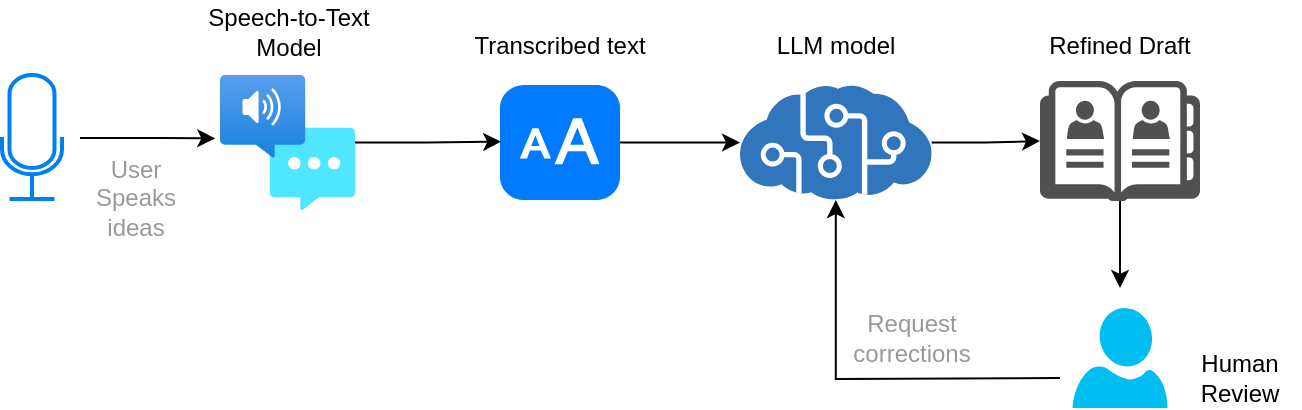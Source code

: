 <mxfile version="26.1.1">
  <diagram name="Page-1" id="PLBad71tbFdv3gAetYYm">
    <mxGraphModel dx="894" dy="514" grid="1" gridSize="10" guides="1" tooltips="1" connect="1" arrows="1" fold="1" page="1" pageScale="1" pageWidth="1100" pageHeight="850" math="0" shadow="0">
      <root>
        <mxCell id="0" />
        <mxCell id="1" parent="0" />
        <mxCell id="-A8UZ74H-OdVrFeQKU_n-2" value="" style="html=1;strokeWidth=1;shadow=0;dashed=0;shape=mxgraph.ios7.misc.text_size;fillColor=#007AFF;strokeColor=none;buttonText=;strokeColor2=#222222;fontColor=#222222;fontSize=8;verticalLabelPosition=bottom;verticalAlign=top;align=center;sketch=0;" parent="1" vertex="1">
          <mxGeometry x="430" y="258.5" width="60" height="57.5" as="geometry" />
        </mxCell>
        <mxCell id="-A8UZ74H-OdVrFeQKU_n-4" value="" style="image;aspect=fixed;html=1;points=[];align=center;fontSize=12;image=img/lib/azure2/ai_machine_learning/Speech_Services.svg;" parent="1" vertex="1">
          <mxGeometry x="290" y="253.5" width="67.5" height="67.5" as="geometry" />
        </mxCell>
        <mxCell id="-A8UZ74H-OdVrFeQKU_n-11" style="edgeStyle=orthogonalEdgeStyle;rounded=0;orthogonalLoop=1;jettySize=auto;html=1;" parent="1" source="-A8UZ74H-OdVrFeQKU_n-5" target="-A8UZ74H-OdVrFeQKU_n-6" edge="1">
          <mxGeometry relative="1" as="geometry" />
        </mxCell>
        <mxCell id="-A8UZ74H-OdVrFeQKU_n-5" value="" style="image;sketch=0;aspect=fixed;html=1;points=[];align=center;fontSize=12;image=img/lib/mscae/Cognitive_Services.svg;" parent="1" vertex="1">
          <mxGeometry x="550" y="258.5" width="95.83" height="57.5" as="geometry" />
        </mxCell>
        <mxCell id="-A8UZ74H-OdVrFeQKU_n-21" style="edgeStyle=orthogonalEdgeStyle;rounded=0;orthogonalLoop=1;jettySize=auto;html=1;" parent="1" source="-A8UZ74H-OdVrFeQKU_n-6" edge="1">
          <mxGeometry relative="1" as="geometry">
            <mxPoint x="740" y="360" as="targetPoint" />
          </mxGeometry>
        </mxCell>
        <mxCell id="-A8UZ74H-OdVrFeQKU_n-6" value="" style="sketch=0;pointerEvents=1;shadow=0;dashed=0;html=1;strokeColor=none;fillColor=#505050;labelPosition=center;verticalLabelPosition=bottom;verticalAlign=top;outlineConnect=0;align=center;shape=mxgraph.office.concepts.address_book;" parent="1" vertex="1">
          <mxGeometry x="700" y="256.56" width="80" height="59.88" as="geometry" />
        </mxCell>
        <mxCell id="-A8UZ74H-OdVrFeQKU_n-10" style="edgeStyle=orthogonalEdgeStyle;rounded=0;orthogonalLoop=1;jettySize=auto;html=1;entryX=0;entryY=0.5;entryDx=0;entryDy=0;entryPerimeter=0;" parent="1" source="-A8UZ74H-OdVrFeQKU_n-2" target="-A8UZ74H-OdVrFeQKU_n-5" edge="1">
          <mxGeometry relative="1" as="geometry" />
        </mxCell>
        <mxCell id="-A8UZ74H-OdVrFeQKU_n-12" style="edgeStyle=orthogonalEdgeStyle;rounded=0;orthogonalLoop=1;jettySize=auto;html=1;entryX=0.01;entryY=0.493;entryDx=0;entryDy=0;entryPerimeter=0;" parent="1" source="-A8UZ74H-OdVrFeQKU_n-4" target="-A8UZ74H-OdVrFeQKU_n-2" edge="1">
          <mxGeometry relative="1" as="geometry" />
        </mxCell>
        <mxCell id="-A8UZ74H-OdVrFeQKU_n-15" value="Speech-to-Text Model" style="text;html=1;align=center;verticalAlign=middle;whiteSpace=wrap;rounded=0;" parent="1" vertex="1">
          <mxGeometry x="277.5" y="216.5" width="92.5" height="30" as="geometry" />
        </mxCell>
        <mxCell id="-A8UZ74H-OdVrFeQKU_n-16" value="LLM model" style="text;html=1;align=center;verticalAlign=middle;whiteSpace=wrap;rounded=0;" parent="1" vertex="1">
          <mxGeometry x="557.92" y="223.5" width="80" height="30" as="geometry" />
        </mxCell>
        <mxCell id="-A8UZ74H-OdVrFeQKU_n-17" value="Transcribed text" style="text;html=1;align=center;verticalAlign=middle;whiteSpace=wrap;rounded=0;" parent="1" vertex="1">
          <mxGeometry x="411.25" y="223.5" width="97.5" height="30" as="geometry" />
        </mxCell>
        <mxCell id="-A8UZ74H-OdVrFeQKU_n-18" value="Refined Draft" style="text;html=1;align=center;verticalAlign=middle;whiteSpace=wrap;rounded=0;" parent="1" vertex="1">
          <mxGeometry x="690" y="223.5" width="100" height="30" as="geometry" />
        </mxCell>
        <mxCell id="-A8UZ74H-OdVrFeQKU_n-22" style="edgeStyle=orthogonalEdgeStyle;rounded=0;orthogonalLoop=1;jettySize=auto;html=1;" parent="1" target="-A8UZ74H-OdVrFeQKU_n-5" edge="1">
          <mxGeometry relative="1" as="geometry">
            <mxPoint x="710" y="405.029" as="sourcePoint" />
          </mxGeometry>
        </mxCell>
        <mxCell id="-A8UZ74H-OdVrFeQKU_n-20" value="" style="verticalLabelPosition=bottom;html=1;verticalAlign=top;align=center;strokeColor=none;fillColor=#00BEF2;shape=mxgraph.azure.user;" parent="1" vertex="1">
          <mxGeometry x="716.25" y="370" width="47.5" height="50" as="geometry" />
        </mxCell>
        <mxCell id="-A8UZ74H-OdVrFeQKU_n-23" value="Human Review" style="text;html=1;align=center;verticalAlign=middle;whiteSpace=wrap;rounded=0;" parent="1" vertex="1">
          <mxGeometry x="770" y="390" width="60" height="30" as="geometry" />
        </mxCell>
        <mxCell id="-A8UZ74H-OdVrFeQKU_n-25" value="Request corrections" style="text;html=1;align=center;verticalAlign=middle;whiteSpace=wrap;rounded=0;fontColor=#999999;" parent="1" vertex="1">
          <mxGeometry x="590" y="370" width="92.08" height="30" as="geometry" />
        </mxCell>
        <mxCell id="MM8X_Phhc6biQTYKt19l-1" value="" style="html=1;verticalLabelPosition=bottom;align=center;labelBackgroundColor=#ffffff;verticalAlign=top;strokeWidth=2;strokeColor=#0080F0;shadow=0;dashed=0;shape=mxgraph.ios7.icons.microphone;" vertex="1" parent="1">
          <mxGeometry x="181" y="253.5" width="30" height="62" as="geometry" />
        </mxCell>
        <mxCell id="MM8X_Phhc6biQTYKt19l-4" style="edgeStyle=orthogonalEdgeStyle;rounded=0;orthogonalLoop=1;jettySize=auto;html=1;entryX=-0.035;entryY=0.47;entryDx=0;entryDy=0;entryPerimeter=0;" edge="1" parent="1" target="-A8UZ74H-OdVrFeQKU_n-4">
          <mxGeometry relative="1" as="geometry">
            <mxPoint x="220" y="285" as="sourcePoint" />
            <Array as="points">
              <mxPoint x="260" y="286" />
            </Array>
          </mxGeometry>
        </mxCell>
        <mxCell id="MM8X_Phhc6biQTYKt19l-6" value="User Speaks ideas" style="text;html=1;align=center;verticalAlign=middle;whiteSpace=wrap;rounded=0;fontColor=#999999;" vertex="1" parent="1">
          <mxGeometry x="213" y="300" width="70" height="30" as="geometry" />
        </mxCell>
      </root>
    </mxGraphModel>
  </diagram>
</mxfile>

